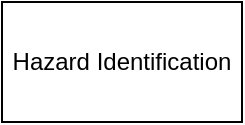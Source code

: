 <mxfile version="22.0.4" type="github">
  <diagram name="Page-1" id="gVV-lAtCTAZQ4N9Vdqxv">
    <mxGraphModel dx="2954" dy="1142" grid="1" gridSize="10" guides="1" tooltips="1" connect="1" arrows="1" fold="1" page="1" pageScale="1" pageWidth="850" pageHeight="1100" math="0" shadow="0">
      <root>
        <mxCell id="0" />
        <mxCell id="1" parent="0" />
        <mxCell id="OSJg8APtaKK_bbcxg1oc-1" value="Hazard Identification" style="rounded=0;whiteSpace=wrap;html=1;" vertex="1" parent="1">
          <mxGeometry x="360" y="80" width="120" height="60" as="geometry" />
        </mxCell>
      </root>
    </mxGraphModel>
  </diagram>
</mxfile>
